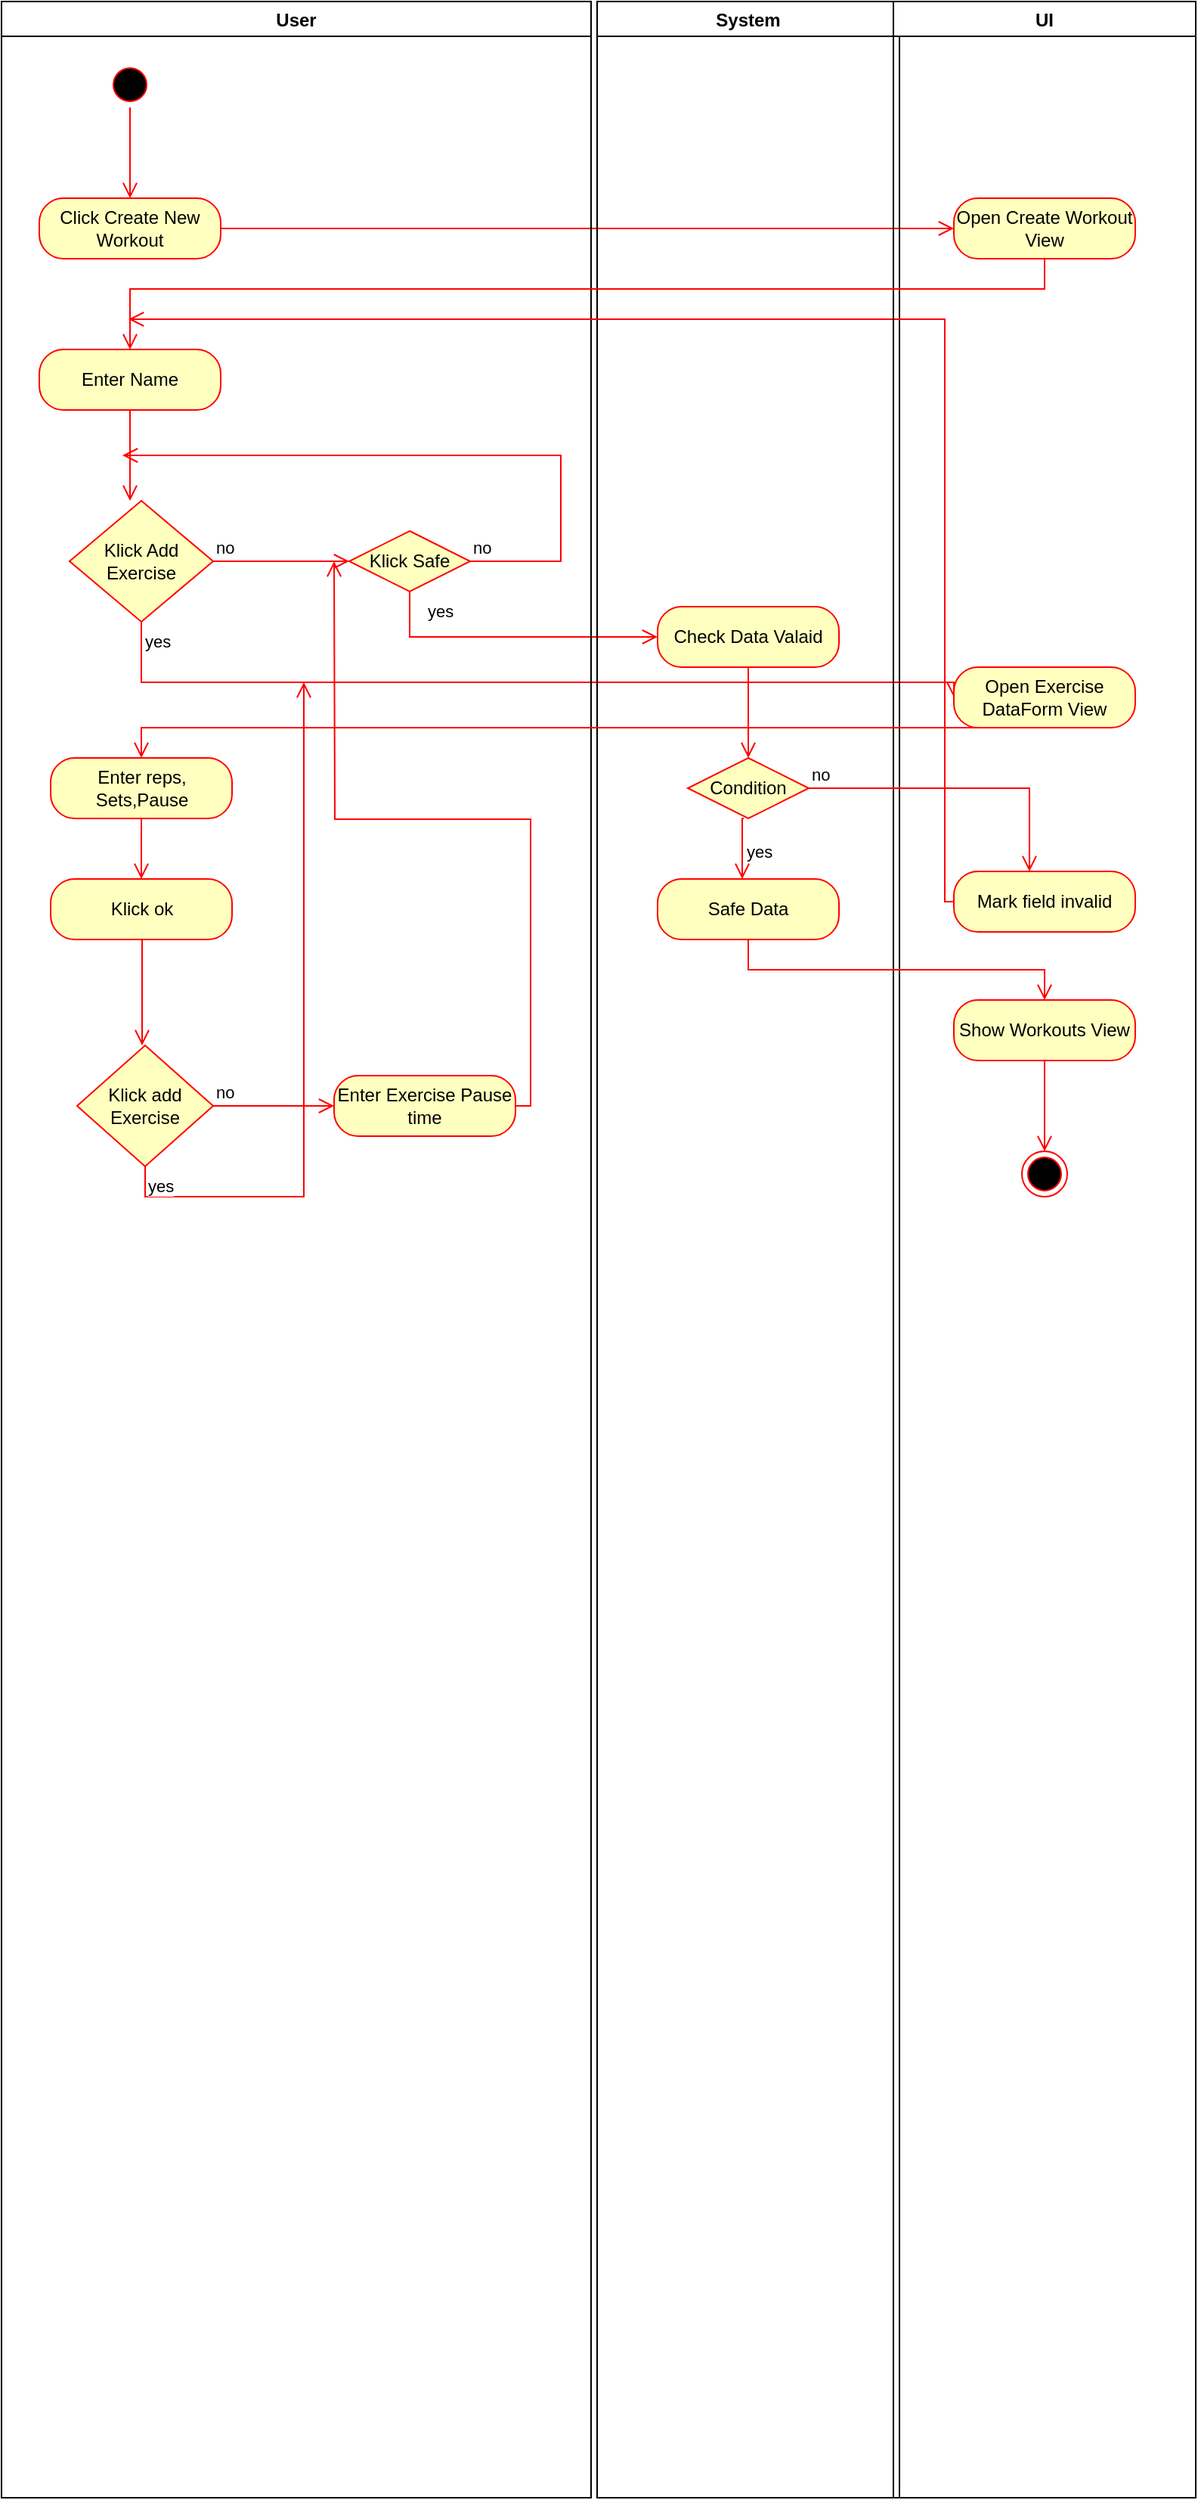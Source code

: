 <mxfile version="20.5.1" type="github"><diagram id="IYwwzzoT3rAhXUnu4lPh" name="Seite-1"><mxGraphModel dx="1381" dy="756" grid="1" gridSize="10" guides="1" tooltips="1" connect="1" arrows="1" fold="1" page="1" pageScale="1" pageWidth="827" pageHeight="1169" math="0" shadow="0"><root><mxCell id="0"/><mxCell id="1" parent="0"/><mxCell id="j30rHgIVBgkxMI24BHkt-8" value="" style="ellipse;html=1;shape=startState;fillColor=#000000;strokeColor=#ff0000;" vertex="1" parent="1"><mxGeometry x="90" y="50" width="30" height="30" as="geometry"/></mxCell><mxCell id="j30rHgIVBgkxMI24BHkt-9" value="" style="edgeStyle=orthogonalEdgeStyle;html=1;verticalAlign=bottom;endArrow=open;endSize=8;strokeColor=#ff0000;rounded=0;" edge="1" source="j30rHgIVBgkxMI24BHkt-8" parent="1"><mxGeometry relative="1" as="geometry"><mxPoint x="105" y="140" as="targetPoint"/></mxGeometry></mxCell><mxCell id="j30rHgIVBgkxMI24BHkt-10" value="Click Create New Workout" style="rounded=1;whiteSpace=wrap;html=1;arcSize=40;fontColor=#000000;fillColor=#ffffc0;strokeColor=#ff0000;" vertex="1" parent="1"><mxGeometry x="45" y="140" width="120" height="40" as="geometry"/></mxCell><mxCell id="j30rHgIVBgkxMI24BHkt-11" value="" style="edgeStyle=orthogonalEdgeStyle;html=1;verticalAlign=bottom;endArrow=open;endSize=8;strokeColor=#ff0000;rounded=0;entryX=0;entryY=0.5;entryDx=0;entryDy=0;" edge="1" source="j30rHgIVBgkxMI24BHkt-10" parent="1" target="j30rHgIVBgkxMI24BHkt-29"><mxGeometry relative="1" as="geometry"><mxPoint x="105" y="240" as="targetPoint"/></mxGeometry></mxCell><mxCell id="j30rHgIVBgkxMI24BHkt-12" value="Enter Name" style="rounded=1;whiteSpace=wrap;html=1;arcSize=40;fontColor=#000000;fillColor=#ffffc0;strokeColor=#ff0000;" vertex="1" parent="1"><mxGeometry x="45" y="240" width="120" height="40" as="geometry"/></mxCell><mxCell id="j30rHgIVBgkxMI24BHkt-13" value="" style="edgeStyle=orthogonalEdgeStyle;html=1;verticalAlign=bottom;endArrow=open;endSize=8;strokeColor=#ff0000;rounded=0;" edge="1" source="j30rHgIVBgkxMI24BHkt-12" parent="1"><mxGeometry relative="1" as="geometry"><mxPoint x="105" y="340" as="targetPoint"/></mxGeometry></mxCell><mxCell id="j30rHgIVBgkxMI24BHkt-14" value="Klick Add Exercise" style="rhombus;whiteSpace=wrap;html=1;fillColor=#ffffc0;strokeColor=#ff0000;" vertex="1" parent="1"><mxGeometry x="65" y="340" width="95" height="80" as="geometry"/></mxCell><mxCell id="j30rHgIVBgkxMI24BHkt-15" value="no" style="edgeStyle=orthogonalEdgeStyle;html=1;align=left;verticalAlign=bottom;endArrow=open;endSize=8;strokeColor=#ff0000;rounded=0;entryX=0;entryY=0.5;entryDx=0;entryDy=0;" edge="1" source="j30rHgIVBgkxMI24BHkt-14" parent="1" target="j30rHgIVBgkxMI24BHkt-17"><mxGeometry x="-1" relative="1" as="geometry"><mxPoint x="250" y="360" as="targetPoint"/></mxGeometry></mxCell><mxCell id="j30rHgIVBgkxMI24BHkt-16" value="yes" style="edgeStyle=orthogonalEdgeStyle;html=1;align=left;verticalAlign=top;endArrow=open;endSize=8;strokeColor=#ff0000;rounded=0;entryX=0;entryY=0.5;entryDx=0;entryDy=0;" edge="1" source="j30rHgIVBgkxMI24BHkt-14" parent="1" target="j30rHgIVBgkxMI24BHkt-39"><mxGeometry x="-1" relative="1" as="geometry"><mxPoint x="113" y="490" as="targetPoint"/><Array as="points"><mxPoint x="113" y="460"/></Array></mxGeometry></mxCell><mxCell id="j30rHgIVBgkxMI24BHkt-17" value="Klick Safe" style="rhombus;whiteSpace=wrap;html=1;fillColor=#ffffc0;strokeColor=#ff0000;" vertex="1" parent="1"><mxGeometry x="250" y="360" width="80" height="40" as="geometry"/></mxCell><mxCell id="j30rHgIVBgkxMI24BHkt-18" value="no" style="edgeStyle=orthogonalEdgeStyle;html=1;align=left;verticalAlign=bottom;endArrow=open;endSize=8;strokeColor=#ff0000;rounded=0;" edge="1" source="j30rHgIVBgkxMI24BHkt-17" parent="1"><mxGeometry x="-1" relative="1" as="geometry"><mxPoint x="100" y="310" as="targetPoint"/><Array as="points"><mxPoint x="390" y="380"/></Array></mxGeometry></mxCell><mxCell id="j30rHgIVBgkxMI24BHkt-19" value="yes" style="edgeStyle=orthogonalEdgeStyle;html=1;align=left;verticalAlign=top;endArrow=open;endSize=8;strokeColor=#ff0000;rounded=0;entryX=0;entryY=0.5;entryDx=0;entryDy=0;" edge="1" source="j30rHgIVBgkxMI24BHkt-17" parent="1" target="j30rHgIVBgkxMI24BHkt-31"><mxGeometry x="-1" y="10" relative="1" as="geometry"><mxPoint x="290" y="440" as="targetPoint"/><Array as="points"><mxPoint x="290" y="430"/></Array><mxPoint as="offset"/></mxGeometry></mxCell><mxCell id="j30rHgIVBgkxMI24BHkt-22" value="" style="edgeStyle=orthogonalEdgeStyle;html=1;verticalAlign=bottom;endArrow=open;endSize=8;strokeColor=#ff0000;rounded=0;" edge="1" source="j30rHgIVBgkxMI24BHkt-21" parent="1"><mxGeometry relative="1" as="geometry"><mxPoint x="112.5" y="590" as="targetPoint"/></mxGeometry></mxCell><mxCell id="j30rHgIVBgkxMI24BHkt-26" value="User" style="swimlane;" vertex="1" parent="1"><mxGeometry x="20" y="10" width="390" height="1650" as="geometry"/></mxCell><mxCell id="j30rHgIVBgkxMI24BHkt-21" value="Enter reps, Sets,Pause" style="rounded=1;whiteSpace=wrap;html=1;arcSize=40;fontColor=#000000;fillColor=#ffffc0;strokeColor=#ff0000;" vertex="1" parent="j30rHgIVBgkxMI24BHkt-26"><mxGeometry x="32.5" y="500" width="120" height="40" as="geometry"/></mxCell><mxCell id="j30rHgIVBgkxMI24BHkt-49" value="Klick ok" style="rounded=1;whiteSpace=wrap;html=1;arcSize=40;fontColor=#000000;fillColor=#ffffc0;strokeColor=#ff0000;" vertex="1" parent="j30rHgIVBgkxMI24BHkt-26"><mxGeometry x="32.5" y="580" width="120" height="40" as="geometry"/></mxCell><mxCell id="j30rHgIVBgkxMI24BHkt-50" value="" style="edgeStyle=orthogonalEdgeStyle;html=1;verticalAlign=bottom;endArrow=open;endSize=8;strokeColor=#ff0000;rounded=0;" edge="1" source="j30rHgIVBgkxMI24BHkt-49" parent="j30rHgIVBgkxMI24BHkt-26"><mxGeometry relative="1" as="geometry"><mxPoint x="93" y="690" as="targetPoint"/><Array as="points"><mxPoint x="93" y="680"/></Array></mxGeometry></mxCell><mxCell id="j30rHgIVBgkxMI24BHkt-51" value="Klick add Exercise" style="rhombus;whiteSpace=wrap;html=1;fillColor=#ffffc0;strokeColor=#ff0000;" vertex="1" parent="j30rHgIVBgkxMI24BHkt-26"><mxGeometry x="50" y="690" width="90" height="80" as="geometry"/></mxCell><mxCell id="j30rHgIVBgkxMI24BHkt-53" value="yes" style="edgeStyle=orthogonalEdgeStyle;html=1;align=left;verticalAlign=top;endArrow=open;endSize=8;strokeColor=#ff0000;rounded=0;" edge="1" source="j30rHgIVBgkxMI24BHkt-51" parent="j30rHgIVBgkxMI24BHkt-26"><mxGeometry x="-1" relative="1" as="geometry"><mxPoint x="200" y="450" as="targetPoint"/><Array as="points"><mxPoint x="95" y="790"/><mxPoint x="200" y="790"/></Array></mxGeometry></mxCell><mxCell id="j30rHgIVBgkxMI24BHkt-54" value="Enter Exercise Pause time" style="rounded=1;whiteSpace=wrap;html=1;arcSize=40;fontColor=#000000;fillColor=#ffffc0;strokeColor=#ff0000;" vertex="1" parent="j30rHgIVBgkxMI24BHkt-26"><mxGeometry x="220" y="710" width="120" height="40" as="geometry"/></mxCell><mxCell id="j30rHgIVBgkxMI24BHkt-52" value="no" style="edgeStyle=orthogonalEdgeStyle;html=1;align=left;verticalAlign=bottom;endArrow=open;endSize=8;strokeColor=#ff0000;rounded=0;" edge="1" source="j30rHgIVBgkxMI24BHkt-51" parent="j30rHgIVBgkxMI24BHkt-26" target="j30rHgIVBgkxMI24BHkt-54"><mxGeometry x="-1" relative="1" as="geometry"><mxPoint x="220" y="730" as="targetPoint"/></mxGeometry></mxCell><mxCell id="j30rHgIVBgkxMI24BHkt-27" value="System" style="swimlane;" vertex="1" parent="1"><mxGeometry x="414" y="10" width="200" height="1650" as="geometry"/></mxCell><mxCell id="j30rHgIVBgkxMI24BHkt-31" value="Check Data Valaid" style="rounded=1;whiteSpace=wrap;html=1;arcSize=40;fontColor=#000000;fillColor=#ffffc0;strokeColor=#ff0000;" vertex="1" parent="j30rHgIVBgkxMI24BHkt-27"><mxGeometry x="40" y="400" width="120" height="40" as="geometry"/></mxCell><mxCell id="j30rHgIVBgkxMI24BHkt-32" value="" style="edgeStyle=orthogonalEdgeStyle;html=1;verticalAlign=bottom;endArrow=open;endSize=8;strokeColor=#ff0000;rounded=0;" edge="1" source="j30rHgIVBgkxMI24BHkt-31" parent="j30rHgIVBgkxMI24BHkt-27"><mxGeometry relative="1" as="geometry"><mxPoint x="100" y="500" as="targetPoint"/></mxGeometry></mxCell><mxCell id="j30rHgIVBgkxMI24BHkt-33" value="Condition" style="rhombus;whiteSpace=wrap;html=1;fillColor=#ffffc0;strokeColor=#ff0000;" vertex="1" parent="j30rHgIVBgkxMI24BHkt-27"><mxGeometry x="60" y="500" width="80" height="40" as="geometry"/></mxCell><mxCell id="j30rHgIVBgkxMI24BHkt-38" value="" style="edgeStyle=orthogonalEdgeStyle;html=1;verticalAlign=bottom;endArrow=open;endSize=8;strokeColor=#ff0000;rounded=0;exitX=0;exitY=0.5;exitDx=0;exitDy=0;" edge="1" source="j30rHgIVBgkxMI24BHkt-36" parent="j30rHgIVBgkxMI24BHkt-27"><mxGeometry relative="1" as="geometry"><mxPoint x="-310" y="210" as="targetPoint"/><mxPoint x="130" y="280" as="sourcePoint"/><Array as="points"><mxPoint x="230" y="210"/></Array></mxGeometry></mxCell><mxCell id="j30rHgIVBgkxMI24BHkt-41" value="Safe Data" style="rounded=1;whiteSpace=wrap;html=1;arcSize=40;fontColor=#000000;fillColor=#ffffc0;strokeColor=#ff0000;" vertex="1" parent="j30rHgIVBgkxMI24BHkt-27"><mxGeometry x="40" y="580" width="120" height="40" as="geometry"/></mxCell><mxCell id="j30rHgIVBgkxMI24BHkt-56" value="" style="edgeStyle=orthogonalEdgeStyle;html=1;verticalAlign=bottom;endArrow=open;endSize=8;strokeColor=#ff0000;rounded=0;exitX=1;exitY=0.5;exitDx=0;exitDy=0;" edge="1" source="j30rHgIVBgkxMI24BHkt-54" parent="j30rHgIVBgkxMI24BHkt-27"><mxGeometry relative="1" as="geometry"><mxPoint x="-174" y="370" as="targetPoint"/><mxPoint x="100" y="770" as="sourcePoint"/></mxGeometry></mxCell><mxCell id="j30rHgIVBgkxMI24BHkt-28" value="UI" style="swimlane;" vertex="1" parent="1"><mxGeometry x="610" y="10" width="200" height="1650" as="geometry"/></mxCell><mxCell id="j30rHgIVBgkxMI24BHkt-29" value="Open Create Workout View" style="rounded=1;whiteSpace=wrap;html=1;arcSize=40;fontColor=#000000;fillColor=#ffffc0;strokeColor=#ff0000;" vertex="1" parent="j30rHgIVBgkxMI24BHkt-28"><mxGeometry x="40" y="130" width="120" height="40" as="geometry"/></mxCell><mxCell id="j30rHgIVBgkxMI24BHkt-36" value="Mark field invalid" style="rounded=1;whiteSpace=wrap;html=1;arcSize=40;fontColor=#000000;fillColor=#ffffc0;strokeColor=#ff0000;" vertex="1" parent="j30rHgIVBgkxMI24BHkt-28"><mxGeometry x="40" y="575" width="120" height="40" as="geometry"/></mxCell><mxCell id="j30rHgIVBgkxMI24BHkt-39" value="Open Exercise DataForm View" style="rounded=1;whiteSpace=wrap;html=1;arcSize=40;fontColor=#000000;fillColor=#ffffc0;strokeColor=#ff0000;" vertex="1" parent="j30rHgIVBgkxMI24BHkt-28"><mxGeometry x="40" y="440" width="120" height="40" as="geometry"/></mxCell><mxCell id="j30rHgIVBgkxMI24BHkt-43" value="Show Workouts View" style="rounded=1;whiteSpace=wrap;html=1;arcSize=40;fontColor=#000000;fillColor=#ffffc0;strokeColor=#ff0000;" vertex="1" parent="j30rHgIVBgkxMI24BHkt-28"><mxGeometry x="40" y="660" width="120" height="40" as="geometry"/></mxCell><mxCell id="j30rHgIVBgkxMI24BHkt-20" value="" style="ellipse;html=1;shape=endState;fillColor=#000000;strokeColor=#ff0000;" vertex="1" parent="j30rHgIVBgkxMI24BHkt-28"><mxGeometry x="85" y="760" width="30" height="30" as="geometry"/></mxCell><mxCell id="j30rHgIVBgkxMI24BHkt-45" value="" style="edgeStyle=orthogonalEdgeStyle;html=1;verticalAlign=bottom;endArrow=open;endSize=8;strokeColor=#ff0000;rounded=0;exitX=0.5;exitY=1;exitDx=0;exitDy=0;entryX=0.5;entryY=0;entryDx=0;entryDy=0;" edge="1" source="j30rHgIVBgkxMI24BHkt-43" parent="j30rHgIVBgkxMI24BHkt-28" target="j30rHgIVBgkxMI24BHkt-20"><mxGeometry relative="1" as="geometry"><mxPoint x="-90" y="820" as="targetPoint"/><mxPoint x="-90" y="760" as="sourcePoint"/></mxGeometry></mxCell><mxCell id="j30rHgIVBgkxMI24BHkt-30" value="" style="edgeStyle=orthogonalEdgeStyle;html=1;verticalAlign=bottom;endArrow=open;endSize=8;strokeColor=#ff0000;rounded=0;entryX=0.5;entryY=0;entryDx=0;entryDy=0;" edge="1" source="j30rHgIVBgkxMI24BHkt-29" parent="1" target="j30rHgIVBgkxMI24BHkt-12"><mxGeometry relative="1" as="geometry"><mxPoint x="710" y="240" as="targetPoint"/><Array as="points"><mxPoint x="710" y="200"/><mxPoint x="105" y="200"/></Array></mxGeometry></mxCell><mxCell id="j30rHgIVBgkxMI24BHkt-34" value="no" style="edgeStyle=orthogonalEdgeStyle;html=1;align=left;verticalAlign=bottom;endArrow=open;endSize=8;strokeColor=#ff0000;rounded=0;" edge="1" source="j30rHgIVBgkxMI24BHkt-33" parent="1" target="j30rHgIVBgkxMI24BHkt-36"><mxGeometry x="-1" relative="1" as="geometry"><mxPoint x="700" y="400" as="targetPoint"/><Array as="points"><mxPoint x="700" y="530"/></Array></mxGeometry></mxCell><mxCell id="j30rHgIVBgkxMI24BHkt-35" value="yes" style="edgeStyle=orthogonalEdgeStyle;html=1;align=left;verticalAlign=top;endArrow=open;endSize=8;strokeColor=#ff0000;rounded=0;" edge="1" parent="1"><mxGeometry x="-1" y="9" relative="1" as="geometry"><mxPoint x="510" y="590" as="targetPoint"/><mxPoint x="511" y="550" as="sourcePoint"/><Array as="points"><mxPoint x="510" y="550"/></Array><mxPoint as="offset"/></mxGeometry></mxCell><mxCell id="j30rHgIVBgkxMI24BHkt-40" value="" style="edgeStyle=orthogonalEdgeStyle;html=1;verticalAlign=bottom;endArrow=open;endSize=8;strokeColor=#ff0000;rounded=0;entryX=0.5;entryY=0;entryDx=0;entryDy=0;exitX=0.5;exitY=1;exitDx=0;exitDy=0;" edge="1" source="j30rHgIVBgkxMI24BHkt-39" parent="1" target="j30rHgIVBgkxMI24BHkt-21"><mxGeometry relative="1" as="geometry"><mxPoint x="720" y="540" as="targetPoint"/><Array as="points"><mxPoint x="113" y="490"/></Array></mxGeometry></mxCell><mxCell id="j30rHgIVBgkxMI24BHkt-42" value="" style="edgeStyle=orthogonalEdgeStyle;html=1;verticalAlign=bottom;endArrow=open;endSize=8;strokeColor=#ff0000;rounded=0;" edge="1" source="j30rHgIVBgkxMI24BHkt-41" parent="1" target="j30rHgIVBgkxMI24BHkt-43"><mxGeometry relative="1" as="geometry"><mxPoint x="710" y="730" as="targetPoint"/><Array as="points"><mxPoint x="514" y="650"/><mxPoint x="710" y="650"/></Array></mxGeometry></mxCell></root></mxGraphModel></diagram></mxfile>